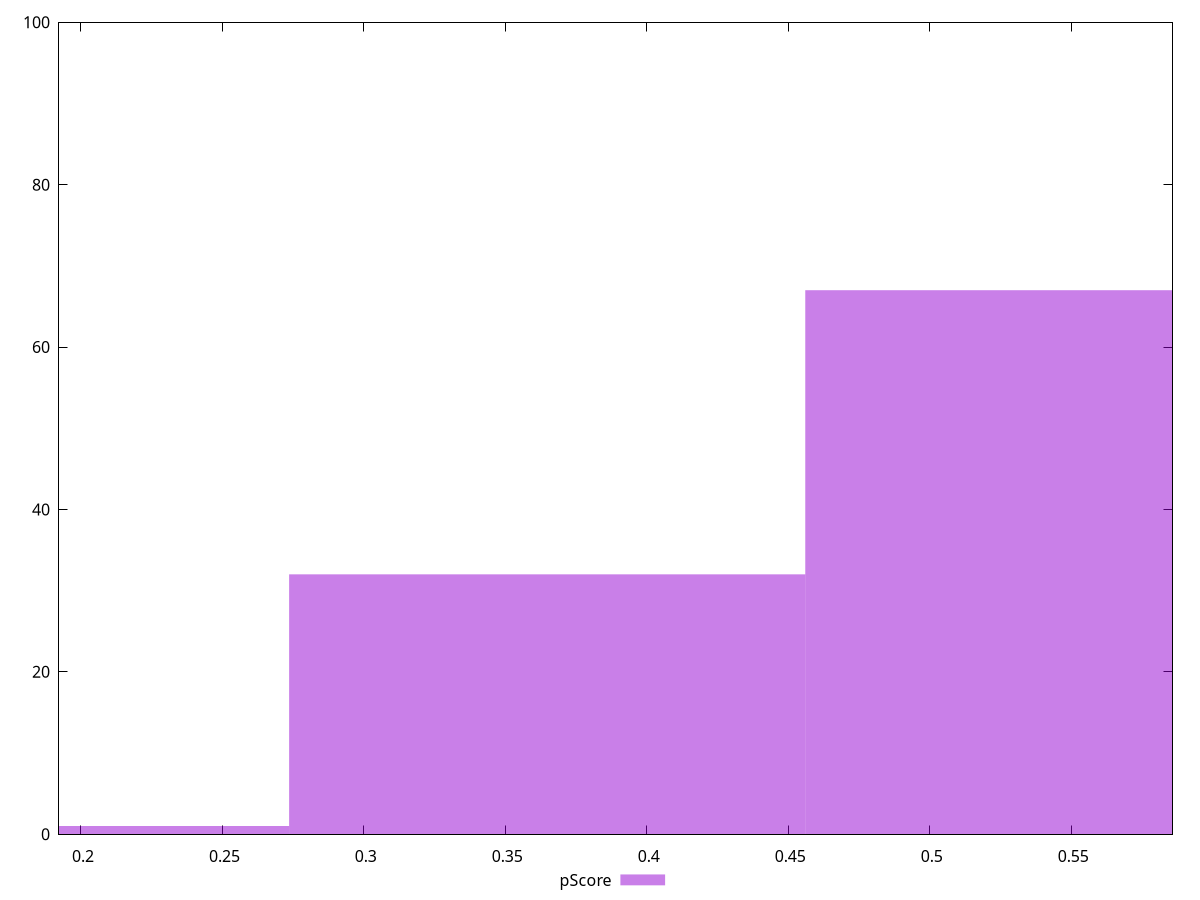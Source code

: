 reset

$pScore <<EOF
0.364788962295153 32
0.5471834434427295 67
0.1823944811475765 1
EOF

set key outside below
set boxwidth 0.1823944811475765
set xrange [0.1922662531603751:0.58575995267511]
set yrange [0:100]
set trange [0:100]
set style fill transparent solid 0.5 noborder
set terminal svg size 640, 490 enhanced background rgb 'white'
set output "report_00015_2021-02-09T16-11-33.973Z/interactive/samples/pages+cached+noadtech/pScore/histogram.svg"

plot $pScore title "pScore" with boxes

reset
